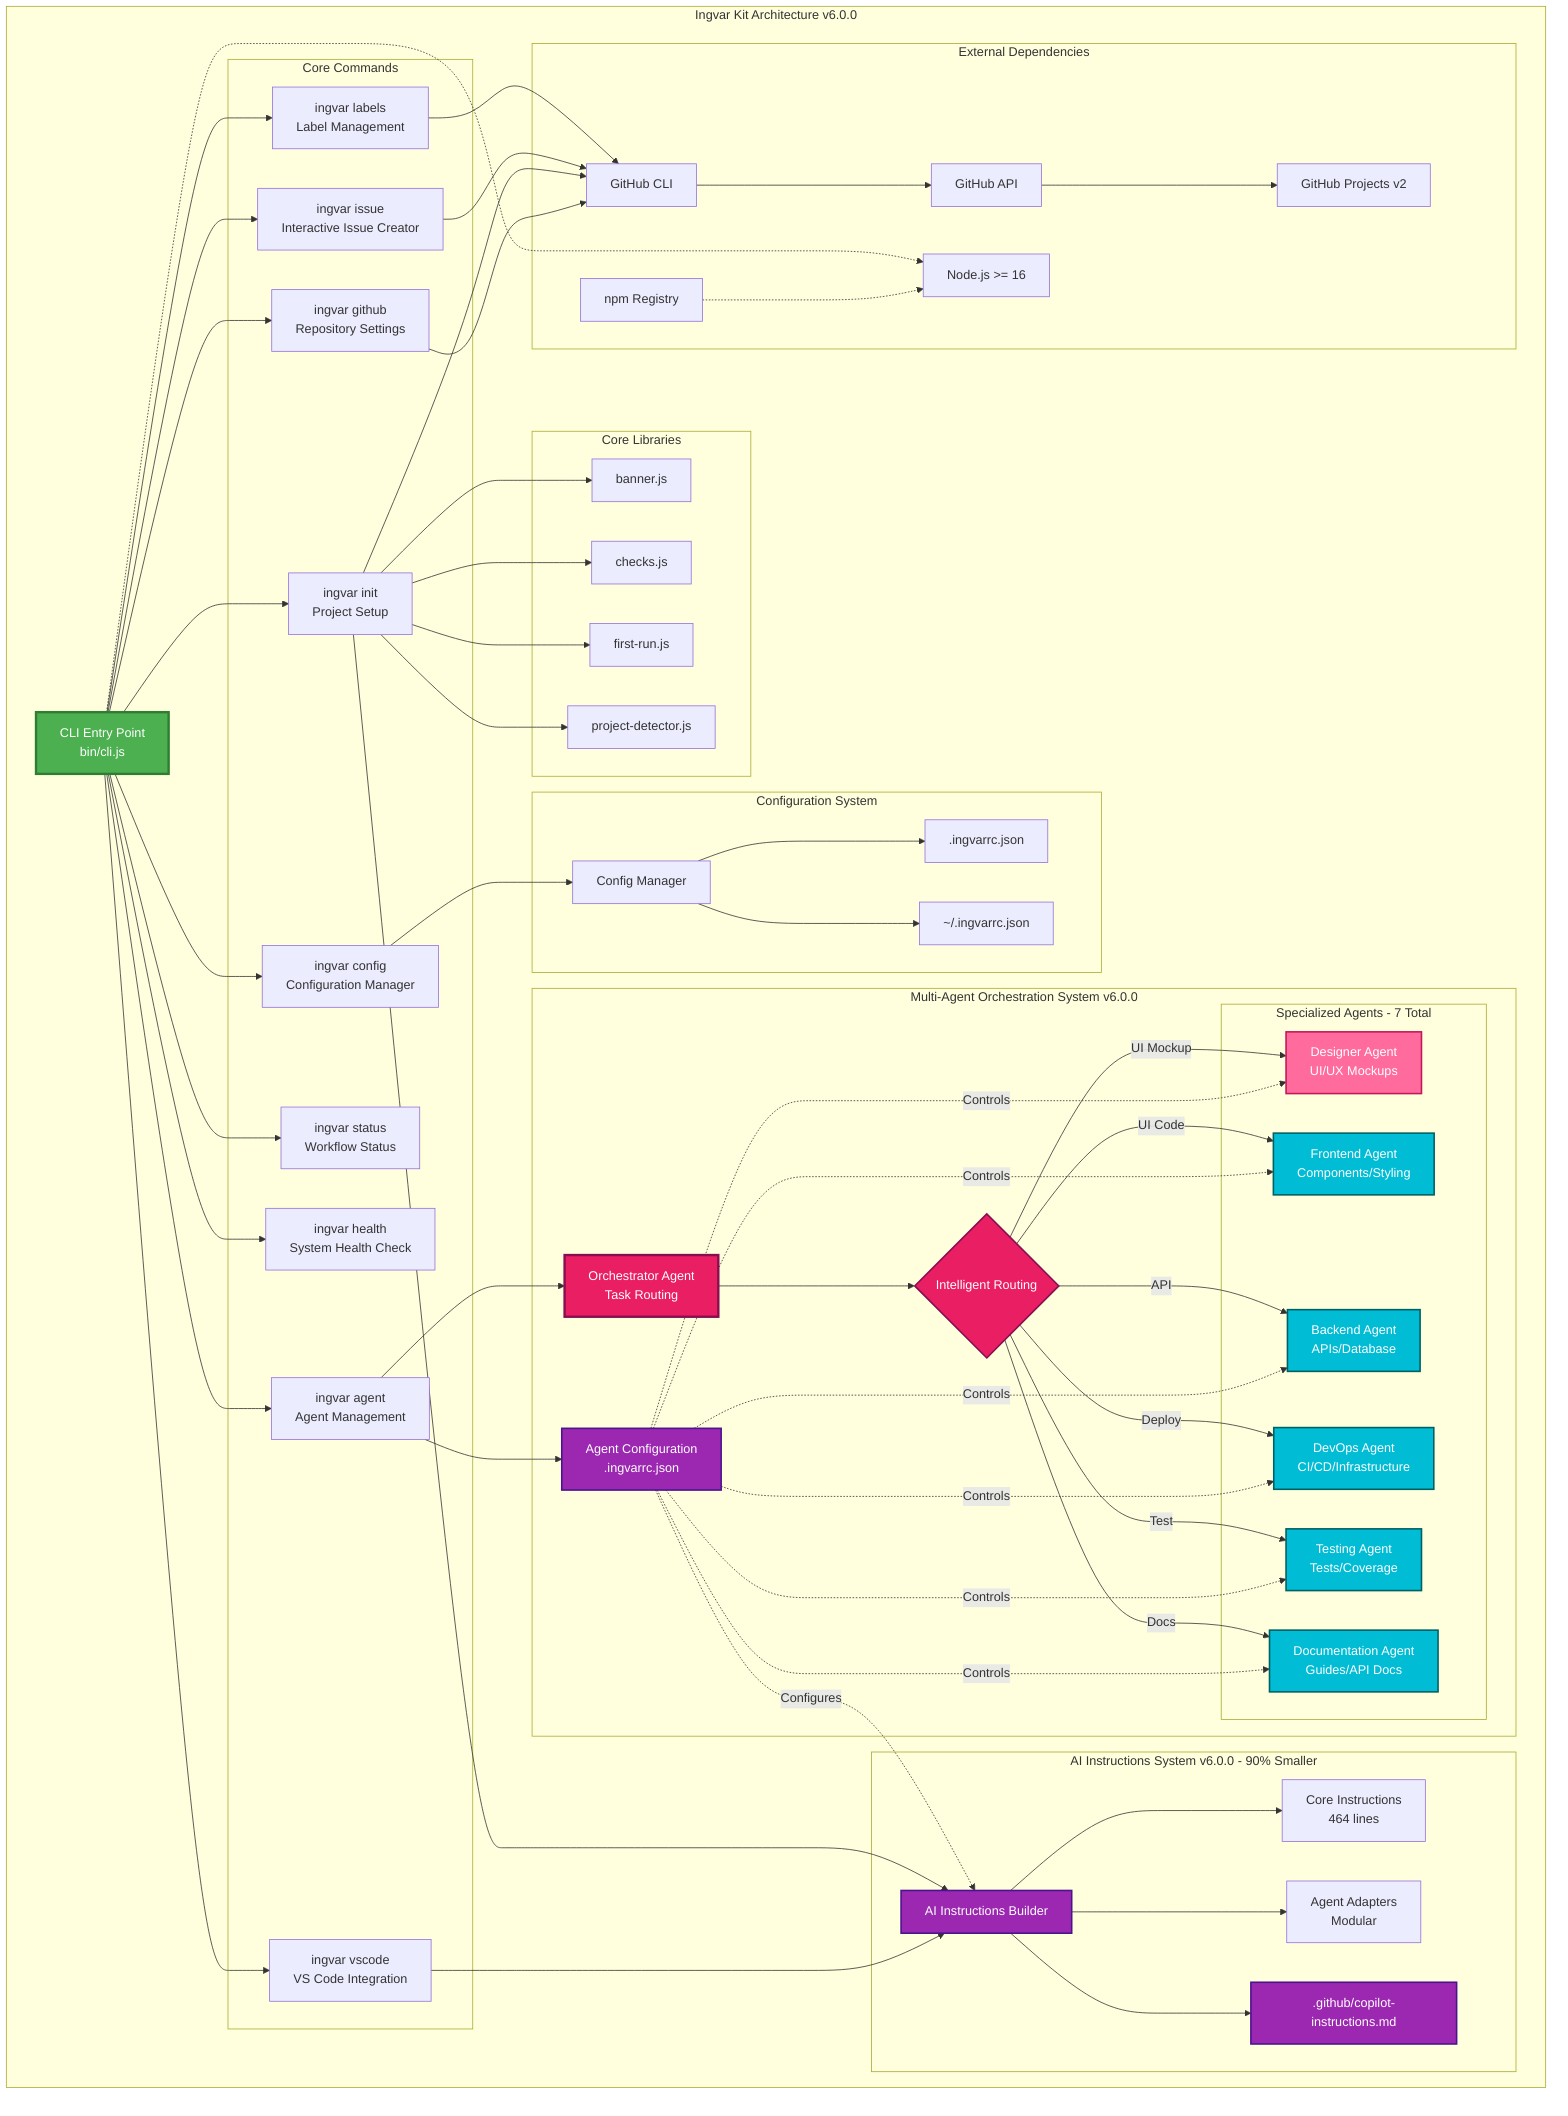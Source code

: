 graph TB
    subgraph "Ingvar Kit Architecture v6.0.0"
        CLI[CLI Entry Point<br/>bin/cli.js]

        subgraph "Core Commands"
            INIT[ingvar init<br/>Project Setup]
            ISSUE[ingvar issue<br/>Interactive Issue Creator]
            LABELS[ingvar labels<br/>Label Management]
            VSCODE[ingvar vscode<br/>VS Code Integration]
            CONFIG[ingvar config<br/>Configuration Manager]
            STATUS[ingvar status<br/>Workflow Status]
            HEALTH[ingvar health<br/>System Health Check]
            AGENT[ingvar agent<br/>Agent Management]
            GITHUB[ingvar github<br/>Repository Settings]
        end

        subgraph "Multi-Agent Orchestration System v6.0.0"
            ORCHESTRATOR[Orchestrator Agent<br/>Task Routing]

            subgraph "Specialized Agents - 7 Total"
                DESIGNER[Designer Agent<br/>UI/UX Mockups]
                FRONTEND[Frontend Agent<br/>Components/Styling]
                BACKEND[Backend Agent<br/>APIs/Database]
                DEVOPS[DevOps Agent<br/>CI/CD/Infrastructure]
                TESTING[Testing Agent<br/>Tests/Coverage]
                DOCS[Documentation Agent<br/>Guides/API Docs]
            end

            AGENT_CONFIG[Agent Configuration<br/>.ingvarrc.json]
            AGENT_ROUTING{Intelligent Routing}

            ORCHESTRATOR --> AGENT_ROUTING
            AGENT_ROUTING -->|UI Mockup| DESIGNER
            AGENT_ROUTING -->|UI Code| FRONTEND
            AGENT_ROUTING -->|API| BACKEND
            AGENT_ROUTING -->|Deploy| DEVOPS
            AGENT_ROUTING -->|Test| TESTING
            AGENT_ROUTING -->|Docs| DOCS

            AGENT_CONFIG -.->|Controls| DESIGNER
            AGENT_CONFIG -.->|Controls| FRONTEND
            AGENT_CONFIG -.->|Controls| BACKEND
            AGENT_CONFIG -.->|Controls| DEVOPS
            AGENT_CONFIG -.->|Controls| TESTING
            AGENT_CONFIG -.->|Controls| DOCS
        end

        subgraph "AI Instructions System v6.0.0 - 90% Smaller"
            AI_BUILDER[AI Instructions Builder]
            AI_CORE[Core Instructions<br/>464 lines]
            AI_ADAPTERS[Agent Adapters<br/>Modular]
            AI_OUTPUT[.github/copilot-instructions.md]

            AI_BUILDER --> AI_CORE
            AI_BUILDER --> AI_ADAPTERS
            AI_BUILDER --> AI_OUTPUT
            AGENT_CONFIG -.->|Configures| AI_BUILDER
        end

        subgraph "Configuration System"
            CONFIG_MGR[Config Manager]
            LOCAL_CFG[.ingvarrc.json]
            GLOBAL_CFG[~/.ingvarrc.json]
            CONFIG_MGR --> LOCAL_CFG
            CONFIG_MGR --> GLOBAL_CFG
        end

        subgraph "Core Libraries"
            BANNER[banner.js]
            CHECKS[checks.js]
            FIRSTRUN[first-run.js]
            PROJECT_DETECT[project-detector.js]
        end

        subgraph "External Dependencies"
            GH[GitHub CLI]
            GHAPI[GitHub API]
            GHPROJECTS[GitHub Projects v2]
            NODE[Node.js >= 16]
            NPM[npm Registry]
        end
    end

    CLI --> INIT
    CLI --> ISSUE
    CLI --> LABELS
    CLI --> VSCODE
    CLI --> CONFIG
    CLI --> STATUS
    CLI --> HEALTH
    CLI --> AGENT
    CLI --> GITHUB

    AGENT --> ORCHESTRATOR
    AGENT --> AGENT_CONFIG
    CONFIG --> CONFIG_MGR

    INIT --> BANNER
    INIT --> AI_BUILDER
    INIT --> CHECKS
    INIT --> FIRSTRUN
    INIT --> PROJECT_DETECT

    VSCODE --> AI_BUILDER
    LABELS --> GH
    ISSUE --> GH

    INIT --> GH
    GITHUB --> GH
    GH --> GHAPI
    GHAPI --> GHPROJECTS

    CLI -.-> NODE
    NPM -.-> NODE

    style CLI fill:#4CAF50,stroke:#2E7D32,stroke-width:3px,color:#fff
    style ORCHESTRATOR fill:#E91E63,stroke:#880E4F,stroke-width:3px,color:#fff
    style AGENT_ROUTING fill:#E91E63,stroke:#880E4F,stroke-width:2px,color:#fff
    style DESIGNER fill:#FF6B9D,stroke:#C2185B,stroke-width:2px,color:#fff
    style FRONTEND fill:#00BCD4,stroke:#006064,stroke-width:2px,color:#fff
    style BACKEND fill:#00BCD4,stroke:#006064,stroke-width:2px,color:#fff
    style DEVOPS fill:#00BCD4,stroke:#006064,stroke-width:2px,color:#fff
    style TESTING fill:#00BCD4,stroke:#006064,stroke-width:2px,color:#fff
    style DOCS fill:#00BCD4,stroke:#006064,stroke-width:2px,color:#fff
    style AI_BUILDER fill:#9C27B0,stroke:#4A148C,stroke-width:2px,color:#fff
    style AI_OUTPUT fill:#9C27B0,stroke:#4A148C,stroke-width:2px,color:#fff
    style AGENT_CONFIG fill:#9C27B0,stroke:#4A148C,stroke-width:2px,color:#fff